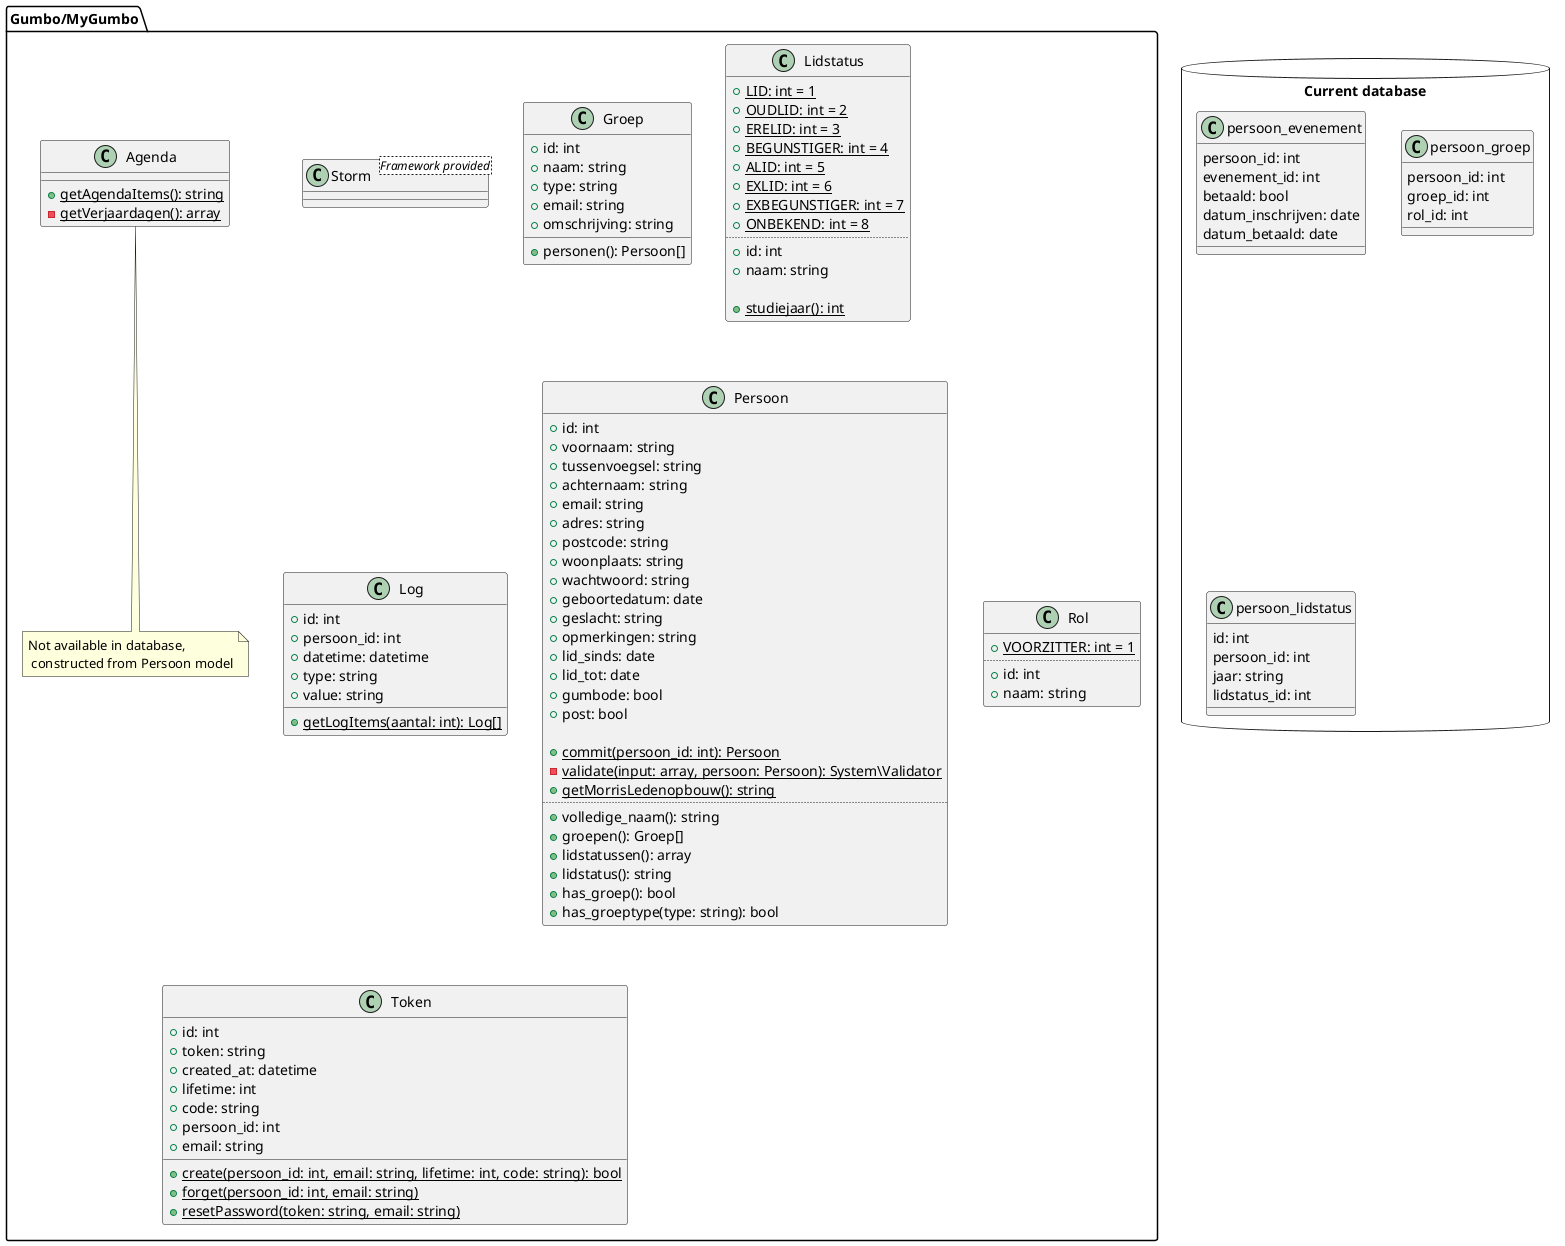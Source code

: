 @startuml

package "Gumbo/MyGumbo" <<Folder>> {
  class Storm<Framework provided>

  class Agenda {
    {static} +getAgendaItems(): string
    {static} -getVerjaardagen(): array
  }
  note bottom: Not available in database,\n constructed from Persoon model

  class Groep {
    +id: int
    +naam: string
    +type: string
    +email: string
    +omschrijving: string

    +personen(): Persoon[]
  }

  class Lidstatus {
    {static} +LID: int = 1
    {static} +OUDLID: int = 2
    {static} +ERELID: int = 3
    {static} +BEGUNSTIGER: int = 4
    {static} +ALID: int = 5
    {static} +EXLID: int = 6
    {static} +EXBEGUNSTIGER: int = 7
    {static} +ONBEKEND: int = 8
    ..
    +id: int
    +naam: string

    {static} +studiejaar(): int
  }

  class Log {
    +id: int
    +persoon_id: int
    +datetime: datetime
    +type: string
    +value: string

    {static} +getLogItems(aantal: int): Log[]
  }

  class Persoon {
    +id: int
    +voornaam: string
    +tussenvoegsel: string
    +achternaam: string
    +email: string
    +adres: string
    +postcode: string
    +woonplaats: string
    +wachtwoord: string
    +geboortedatum: date
    +geslacht: string
    +opmerkingen: string
    +lid_sinds: date
    +lid_tot: date
    +gumbode: bool
    +post: bool

    {static} +commit(persoon_id: int): Persoon
    {static} -validate(input: array, persoon: Persoon): System\Validator
    {static} +getMorrisLedenopbouw(): string
    ..
    +volledige_naam(): string
    +groepen(): Groep[]
    +lidstatussen(): array
    +lidstatus(): string
    +has_groep(): bool
    +has_groeptype(type: string): bool
  }

  class Rol {
    {static} +VOORZITTER: int = 1
    ..
    +id: int
    +naam: string
  }

  class Token {
    +id: int
    +token: string
    +created_at: datetime
    +lifetime: int
    +code: string
    +persoon_id: int
    +email: string

    {static} +create(persoon_id: int, email: string, lifetime: int, code: string): bool
    {static} +forget(persoon_id: int, email: string)
    {static} +resetPassword(token: string, email: string)
  }
}

package "Current database" <<Database>> {
  class persoon_evenement {
    persoon_id: int
    evenement_id: int
    betaald: bool
    datum_inschrijven: date
    datum_betaald: date
  }
  class persoon_groep {
    persoon_id: int
    groep_id: int
    rol_id: int
  }
  class persoon_lidstatus {
    id: int
    persoon_id: int
    jaar: string
    lidstatus_id: int
  }
}

hide Storm

@enduml
